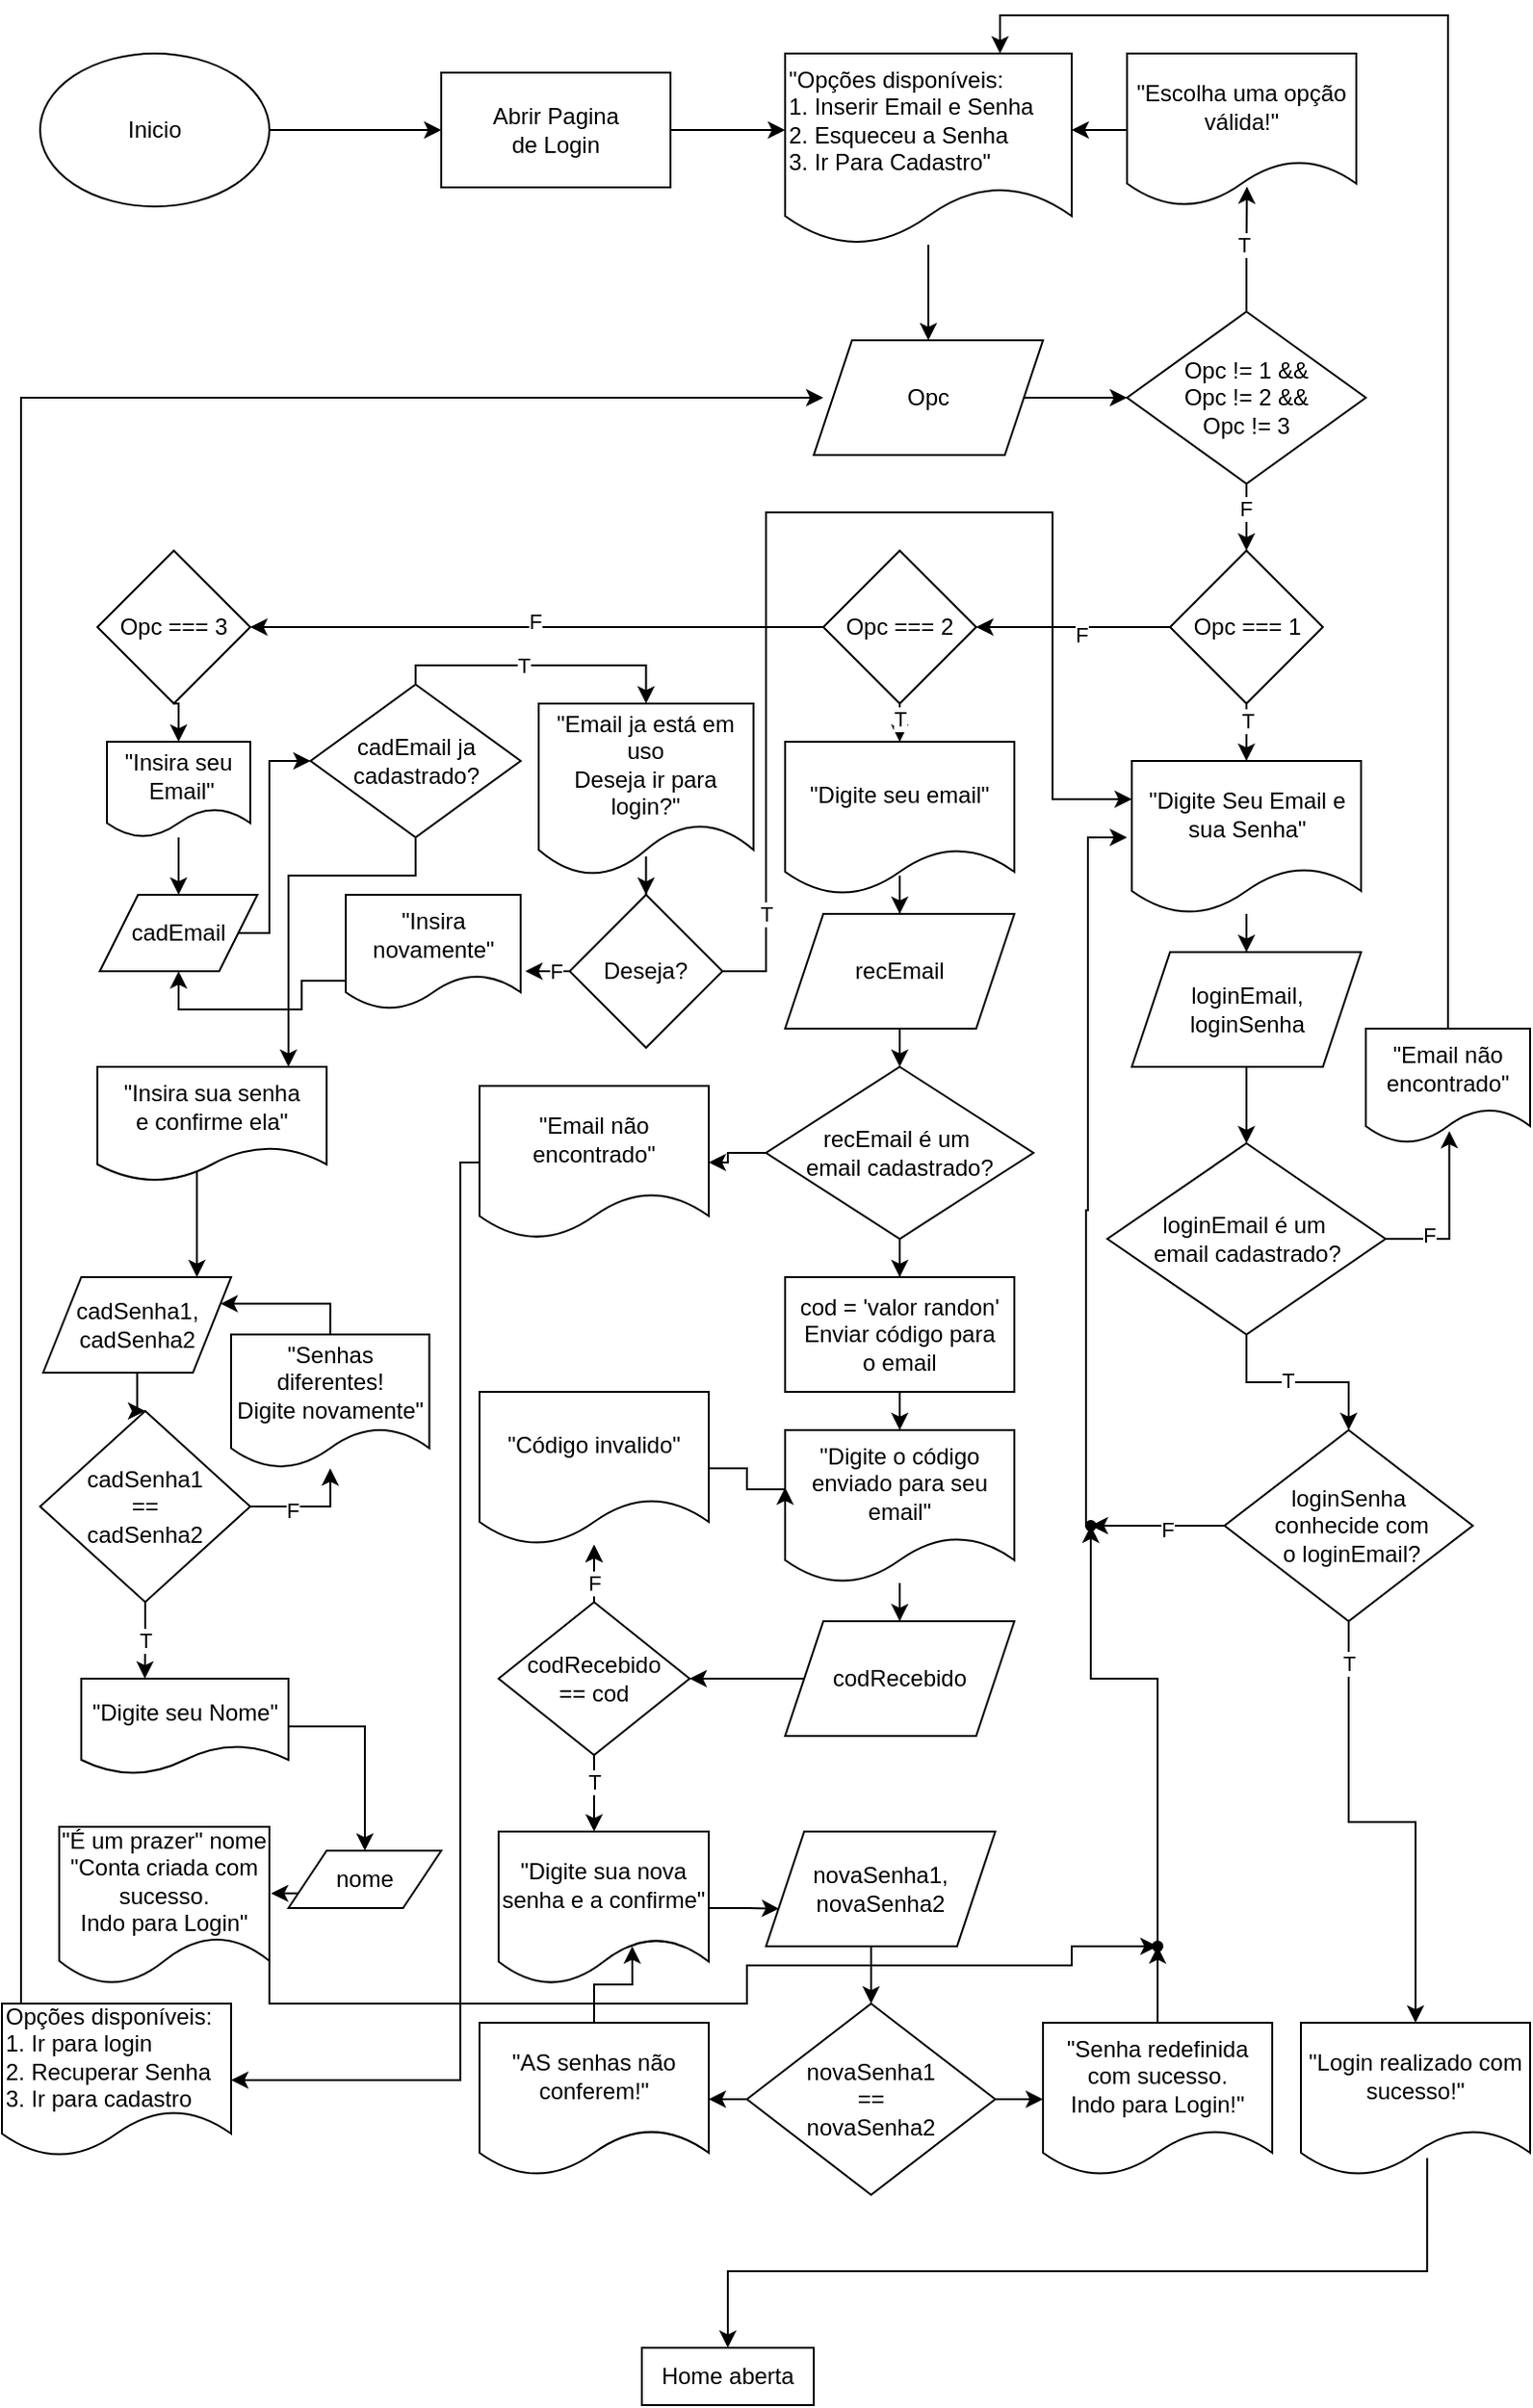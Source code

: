 <mxfile version="24.0.6" type="github">
  <diagram name="Página-1" id="g378zbbsiAs3GmhZLd2c">
    <mxGraphModel dx="1097" dy="653" grid="1" gridSize="10" guides="1" tooltips="1" connect="1" arrows="1" fold="1" page="1" pageScale="1" pageWidth="827" pageHeight="1169" math="0" shadow="0">
      <root>
        <mxCell id="0" />
        <mxCell id="1" parent="0" />
        <mxCell id="bCXpYe_5tngzSjJ2iyfP-2" style="edgeStyle=orthogonalEdgeStyle;rounded=0;orthogonalLoop=1;jettySize=auto;html=1;exitX=0.5;exitY=1;exitDx=0;exitDy=0;" edge="1" parent="1" source="bCXpYe_5tngzSjJ2iyfP-1" target="bCXpYe_5tngzSjJ2iyfP-3">
          <mxGeometry relative="1" as="geometry">
            <mxPoint x="420" y="120" as="targetPoint" />
            <Array as="points">
              <mxPoint x="100" y="70" />
            </Array>
          </mxGeometry>
        </mxCell>
        <mxCell id="bCXpYe_5tngzSjJ2iyfP-1" value="Inicio" style="ellipse;whiteSpace=wrap;html=1;" vertex="1" parent="1">
          <mxGeometry x="40" y="30" width="120" height="80" as="geometry" />
        </mxCell>
        <mxCell id="bCXpYe_5tngzSjJ2iyfP-4" style="edgeStyle=orthogonalEdgeStyle;rounded=0;orthogonalLoop=1;jettySize=auto;html=1;exitX=0.5;exitY=1;exitDx=0;exitDy=0;" edge="1" parent="1" source="bCXpYe_5tngzSjJ2iyfP-3" target="bCXpYe_5tngzSjJ2iyfP-5">
          <mxGeometry relative="1" as="geometry">
            <mxPoint x="420" y="210" as="targetPoint" />
            <Array as="points">
              <mxPoint x="310" y="70" />
            </Array>
          </mxGeometry>
        </mxCell>
        <mxCell id="bCXpYe_5tngzSjJ2iyfP-3" value="Abrir Pagina&lt;div&gt;de Login&lt;/div&gt;" style="rounded=0;whiteSpace=wrap;html=1;" vertex="1" parent="1">
          <mxGeometry x="250" y="40" width="120" height="60" as="geometry" />
        </mxCell>
        <mxCell id="bCXpYe_5tngzSjJ2iyfP-6" style="edgeStyle=orthogonalEdgeStyle;rounded=0;orthogonalLoop=1;jettySize=auto;html=1;entryX=0.5;entryY=0;entryDx=0;entryDy=0;" edge="1" parent="1" source="bCXpYe_5tngzSjJ2iyfP-5" target="bCXpYe_5tngzSjJ2iyfP-7">
          <mxGeometry relative="1" as="geometry">
            <mxPoint x="615" y="230" as="targetPoint" />
          </mxGeometry>
        </mxCell>
        <mxCell id="bCXpYe_5tngzSjJ2iyfP-5" value="&quot;Opções disponíveis:&amp;nbsp;&lt;div&gt;1. Inserir Email e Senha&lt;/div&gt;&lt;div&gt;2. Esqueceu a Senha&lt;/div&gt;&lt;div&gt;3. Ir Para Cadastro&lt;span style=&quot;background-color: initial;&quot;&gt;&quot;&lt;/span&gt;&lt;/div&gt;" style="shape=document;whiteSpace=wrap;html=1;boundedLbl=1;align=left;" vertex="1" parent="1">
          <mxGeometry x="430" y="30" width="150" height="100" as="geometry" />
        </mxCell>
        <mxCell id="bCXpYe_5tngzSjJ2iyfP-9" style="edgeStyle=orthogonalEdgeStyle;rounded=0;orthogonalLoop=1;jettySize=auto;html=1;exitX=1;exitY=0.5;exitDx=0;exitDy=0;entryX=0;entryY=0.5;entryDx=0;entryDy=0;" edge="1" parent="1" source="bCXpYe_5tngzSjJ2iyfP-7" target="bCXpYe_5tngzSjJ2iyfP-8">
          <mxGeometry relative="1" as="geometry" />
        </mxCell>
        <mxCell id="bCXpYe_5tngzSjJ2iyfP-7" value="Opc" style="shape=parallelogram;perimeter=parallelogramPerimeter;whiteSpace=wrap;html=1;fixedSize=1;" vertex="1" parent="1">
          <mxGeometry x="445" y="180" width="120" height="60" as="geometry" />
        </mxCell>
        <mxCell id="bCXpYe_5tngzSjJ2iyfP-10" style="edgeStyle=orthogonalEdgeStyle;rounded=0;orthogonalLoop=1;jettySize=auto;html=1;exitX=0.5;exitY=0;exitDx=0;exitDy=0;entryX=0.523;entryY=0.87;entryDx=0;entryDy=0;entryPerimeter=0;" edge="1" parent="1" source="bCXpYe_5tngzSjJ2iyfP-8" target="bCXpYe_5tngzSjJ2iyfP-11">
          <mxGeometry relative="1" as="geometry">
            <mxPoint x="775" y="355" as="targetPoint" />
          </mxGeometry>
        </mxCell>
        <mxCell id="bCXpYe_5tngzSjJ2iyfP-13" value="T" style="edgeLabel;html=1;align=center;verticalAlign=middle;resizable=0;points=[];" vertex="1" connectable="0" parent="bCXpYe_5tngzSjJ2iyfP-10">
          <mxGeometry x="-0.571" y="-5" relative="1" as="geometry">
            <mxPoint x="-7" y="-21" as="offset" />
          </mxGeometry>
        </mxCell>
        <mxCell id="bCXpYe_5tngzSjJ2iyfP-8" value="Opc != 1&amp;nbsp;&lt;span style=&quot;background-color: initial;&quot;&gt;&amp;amp;&amp;amp;&lt;/span&gt;&lt;div&gt;&lt;span style=&quot;background-color: initial;&quot;&gt;Opc != 2&amp;nbsp;&lt;/span&gt;&lt;span style=&quot;background-color: initial;&quot;&gt;&amp;amp;&amp;amp;&lt;/span&gt;&lt;/div&gt;&lt;div&gt;&lt;span style=&quot;background-color: initial;&quot;&gt;Opc != 3&lt;/span&gt;&lt;/div&gt;" style="rhombus;whiteSpace=wrap;html=1;" vertex="1" parent="1">
          <mxGeometry x="609" y="165" width="125" height="90" as="geometry" />
        </mxCell>
        <mxCell id="bCXpYe_5tngzSjJ2iyfP-11" value="&quot;Escolha uma opção válida!&quot;" style="shape=document;whiteSpace=wrap;html=1;boundedLbl=1;" vertex="1" parent="1">
          <mxGeometry x="609" y="30" width="120" height="80" as="geometry" />
        </mxCell>
        <mxCell id="bCXpYe_5tngzSjJ2iyfP-15" style="edgeStyle=orthogonalEdgeStyle;rounded=0;orthogonalLoop=1;jettySize=auto;html=1;exitX=0;exitY=0.5;exitDx=0;exitDy=0;entryX=1;entryY=0.4;entryDx=0;entryDy=0;entryPerimeter=0;" edge="1" parent="1" source="bCXpYe_5tngzSjJ2iyfP-11" target="bCXpYe_5tngzSjJ2iyfP-5">
          <mxGeometry relative="1" as="geometry" />
        </mxCell>
        <mxCell id="bCXpYe_5tngzSjJ2iyfP-23" style="edgeStyle=orthogonalEdgeStyle;rounded=0;orthogonalLoop=1;jettySize=auto;html=1;exitX=0;exitY=0.5;exitDx=0;exitDy=0;" edge="1" parent="1" source="bCXpYe_5tngzSjJ2iyfP-19" target="bCXpYe_5tngzSjJ2iyfP-24">
          <mxGeometry relative="1" as="geometry">
            <mxPoint x="580" y="330.143" as="targetPoint" />
          </mxGeometry>
        </mxCell>
        <mxCell id="bCXpYe_5tngzSjJ2iyfP-27" value="F" style="edgeLabel;html=1;align=center;verticalAlign=middle;resizable=0;points=[];" vertex="1" connectable="0" parent="bCXpYe_5tngzSjJ2iyfP-23">
          <mxGeometry x="-0.076" y="4" relative="1" as="geometry">
            <mxPoint as="offset" />
          </mxGeometry>
        </mxCell>
        <mxCell id="bCXpYe_5tngzSjJ2iyfP-30" style="edgeStyle=orthogonalEdgeStyle;rounded=0;orthogonalLoop=1;jettySize=auto;html=1;exitX=0.5;exitY=1;exitDx=0;exitDy=0;entryX=0.5;entryY=0;entryDx=0;entryDy=0;" edge="1" parent="1" source="bCXpYe_5tngzSjJ2iyfP-19" target="bCXpYe_5tngzSjJ2iyfP-29">
          <mxGeometry relative="1" as="geometry" />
        </mxCell>
        <mxCell id="bCXpYe_5tngzSjJ2iyfP-87" value="T" style="edgeLabel;html=1;align=center;verticalAlign=middle;resizable=0;points=[];" vertex="1" connectable="0" parent="bCXpYe_5tngzSjJ2iyfP-30">
          <mxGeometry x="-0.444" relative="1" as="geometry">
            <mxPoint as="offset" />
          </mxGeometry>
        </mxCell>
        <mxCell id="bCXpYe_5tngzSjJ2iyfP-19" value="Opc === 1" style="rhombus;whiteSpace=wrap;html=1;" vertex="1" parent="1">
          <mxGeometry x="631.5" y="290" width="80" height="80" as="geometry" />
        </mxCell>
        <mxCell id="bCXpYe_5tngzSjJ2iyfP-20" style="edgeStyle=orthogonalEdgeStyle;rounded=0;orthogonalLoop=1;jettySize=auto;html=1;exitX=0.5;exitY=1;exitDx=0;exitDy=0;entryX=0.5;entryY=0;entryDx=0;entryDy=0;" edge="1" parent="1" source="bCXpYe_5tngzSjJ2iyfP-8" target="bCXpYe_5tngzSjJ2iyfP-19">
          <mxGeometry relative="1" as="geometry" />
        </mxCell>
        <mxCell id="bCXpYe_5tngzSjJ2iyfP-22" value="F" style="edgeLabel;html=1;align=center;verticalAlign=middle;resizable=0;points=[];" vertex="1" connectable="0" parent="bCXpYe_5tngzSjJ2iyfP-20">
          <mxGeometry x="-0.298" y="-1" relative="1" as="geometry">
            <mxPoint as="offset" />
          </mxGeometry>
        </mxCell>
        <mxCell id="bCXpYe_5tngzSjJ2iyfP-26" value="" style="edgeStyle=orthogonalEdgeStyle;rounded=0;orthogonalLoop=1;jettySize=auto;html=1;" edge="1" parent="1" source="bCXpYe_5tngzSjJ2iyfP-24" target="bCXpYe_5tngzSjJ2iyfP-25">
          <mxGeometry relative="1" as="geometry" />
        </mxCell>
        <mxCell id="bCXpYe_5tngzSjJ2iyfP-28" value="F" style="edgeLabel;html=1;align=center;verticalAlign=middle;resizable=0;points=[];" vertex="1" connectable="0" parent="bCXpYe_5tngzSjJ2iyfP-26">
          <mxGeometry x="0.01" y="-3" relative="1" as="geometry">
            <mxPoint as="offset" />
          </mxGeometry>
        </mxCell>
        <mxCell id="bCXpYe_5tngzSjJ2iyfP-41" style="edgeStyle=orthogonalEdgeStyle;rounded=0;orthogonalLoop=1;jettySize=auto;html=1;" edge="1" parent="1" source="bCXpYe_5tngzSjJ2iyfP-24" target="bCXpYe_5tngzSjJ2iyfP-42">
          <mxGeometry relative="1" as="geometry">
            <mxPoint x="490.0" y="400" as="targetPoint" />
          </mxGeometry>
        </mxCell>
        <mxCell id="bCXpYe_5tngzSjJ2iyfP-86" value="T" style="edgeLabel;html=1;align=center;verticalAlign=middle;resizable=0;points=[];" vertex="1" connectable="0" parent="bCXpYe_5tngzSjJ2iyfP-41">
          <mxGeometry x="0.6" relative="1" as="geometry">
            <mxPoint as="offset" />
          </mxGeometry>
        </mxCell>
        <mxCell id="bCXpYe_5tngzSjJ2iyfP-24" value="Opc === 2" style="rhombus;whiteSpace=wrap;html=1;" vertex="1" parent="1">
          <mxGeometry x="450" y="290.003" width="80" height="80" as="geometry" />
        </mxCell>
        <mxCell id="bCXpYe_5tngzSjJ2iyfP-98" style="edgeStyle=orthogonalEdgeStyle;rounded=0;orthogonalLoop=1;jettySize=auto;html=1;exitX=0.5;exitY=1;exitDx=0;exitDy=0;entryX=0.5;entryY=0;entryDx=0;entryDy=0;" edge="1" parent="1" source="bCXpYe_5tngzSjJ2iyfP-25" target="bCXpYe_5tngzSjJ2iyfP-97">
          <mxGeometry relative="1" as="geometry" />
        </mxCell>
        <mxCell id="bCXpYe_5tngzSjJ2iyfP-25" value="Opc === 3" style="rhombus;whiteSpace=wrap;html=1;" vertex="1" parent="1">
          <mxGeometry x="70" y="290.003" width="80" height="80" as="geometry" />
        </mxCell>
        <mxCell id="bCXpYe_5tngzSjJ2iyfP-31" style="edgeStyle=orthogonalEdgeStyle;rounded=0;orthogonalLoop=1;jettySize=auto;html=1;" edge="1" parent="1" source="bCXpYe_5tngzSjJ2iyfP-29" target="bCXpYe_5tngzSjJ2iyfP-32">
          <mxGeometry relative="1" as="geometry">
            <mxPoint x="671.5" y="510" as="targetPoint" />
          </mxGeometry>
        </mxCell>
        <mxCell id="bCXpYe_5tngzSjJ2iyfP-29" value="&quot;Digite Seu Email e sua Senha&quot;" style="shape=document;whiteSpace=wrap;html=1;boundedLbl=1;" vertex="1" parent="1">
          <mxGeometry x="611.5" y="400" width="120" height="80" as="geometry" />
        </mxCell>
        <mxCell id="bCXpYe_5tngzSjJ2iyfP-34" style="edgeStyle=orthogonalEdgeStyle;rounded=0;orthogonalLoop=1;jettySize=auto;html=1;exitX=0.5;exitY=1;exitDx=0;exitDy=0;entryX=0.5;entryY=0;entryDx=0;entryDy=0;" edge="1" parent="1" source="bCXpYe_5tngzSjJ2iyfP-32" target="bCXpYe_5tngzSjJ2iyfP-33">
          <mxGeometry relative="1" as="geometry" />
        </mxCell>
        <mxCell id="bCXpYe_5tngzSjJ2iyfP-32" value="loginEmail,&lt;div&gt;loginSenha&lt;/div&gt;" style="shape=parallelogram;perimeter=parallelogramPerimeter;whiteSpace=wrap;html=1;fixedSize=1;" vertex="1" parent="1">
          <mxGeometry x="611.5" y="500" width="120" height="60" as="geometry" />
        </mxCell>
        <mxCell id="bCXpYe_5tngzSjJ2iyfP-161" style="edgeStyle=orthogonalEdgeStyle;rounded=0;orthogonalLoop=1;jettySize=auto;html=1;exitX=0.5;exitY=1;exitDx=0;exitDy=0;" edge="1" parent="1" source="bCXpYe_5tngzSjJ2iyfP-33" target="bCXpYe_5tngzSjJ2iyfP-162">
          <mxGeometry relative="1" as="geometry">
            <mxPoint x="671.429" y="720" as="targetPoint" />
          </mxGeometry>
        </mxCell>
        <mxCell id="bCXpYe_5tngzSjJ2iyfP-169" value="T" style="edgeLabel;html=1;align=center;verticalAlign=middle;resizable=0;points=[];" vertex="1" connectable="0" parent="bCXpYe_5tngzSjJ2iyfP-161">
          <mxGeometry x="-0.111" y="1" relative="1" as="geometry">
            <mxPoint as="offset" />
          </mxGeometry>
        </mxCell>
        <mxCell id="bCXpYe_5tngzSjJ2iyfP-33" value="loginEmail é um&amp;nbsp;&lt;div&gt;email cadastrado?&lt;/div&gt;" style="rhombus;whiteSpace=wrap;html=1;" vertex="1" parent="1">
          <mxGeometry x="598.69" y="600" width="145.63" height="100" as="geometry" />
        </mxCell>
        <mxCell id="bCXpYe_5tngzSjJ2iyfP-159" style="edgeStyle=orthogonalEdgeStyle;rounded=0;orthogonalLoop=1;jettySize=auto;html=1;entryX=0.75;entryY=0;entryDx=0;entryDy=0;exitX=0.5;exitY=0;exitDx=0;exitDy=0;" edge="1" parent="1" source="bCXpYe_5tngzSjJ2iyfP-37" target="bCXpYe_5tngzSjJ2iyfP-5">
          <mxGeometry relative="1" as="geometry">
            <mxPoint x="770" y="10" as="targetPoint" />
          </mxGeometry>
        </mxCell>
        <mxCell id="bCXpYe_5tngzSjJ2iyfP-37" value="&quot;Email não encontrado&quot;" style="shape=document;whiteSpace=wrap;html=1;boundedLbl=1;" vertex="1" parent="1">
          <mxGeometry x="734" y="540" width="86" height="60" as="geometry" />
        </mxCell>
        <mxCell id="bCXpYe_5tngzSjJ2iyfP-43" style="edgeStyle=orthogonalEdgeStyle;rounded=0;orthogonalLoop=1;jettySize=auto;html=1;" edge="1" parent="1" source="bCXpYe_5tngzSjJ2iyfP-42" target="bCXpYe_5tngzSjJ2iyfP-44">
          <mxGeometry relative="1" as="geometry">
            <mxPoint x="490.0" y="490.0" as="targetPoint" />
          </mxGeometry>
        </mxCell>
        <mxCell id="bCXpYe_5tngzSjJ2iyfP-42" value="&quot;Digite seu email&quot;" style="shape=document;whiteSpace=wrap;html=1;boundedLbl=1;" vertex="1" parent="1">
          <mxGeometry x="430.0" y="390" width="120" height="80" as="geometry" />
        </mxCell>
        <mxCell id="bCXpYe_5tngzSjJ2iyfP-45" style="edgeStyle=orthogonalEdgeStyle;rounded=0;orthogonalLoop=1;jettySize=auto;html=1;exitX=0.5;exitY=1;exitDx=0;exitDy=0;" edge="1" parent="1" source="bCXpYe_5tngzSjJ2iyfP-44">
          <mxGeometry relative="1" as="geometry">
            <mxPoint x="490" y="560" as="targetPoint" />
            <Array as="points">
              <mxPoint x="490" y="560" />
              <mxPoint x="490" y="560" />
            </Array>
          </mxGeometry>
        </mxCell>
        <mxCell id="bCXpYe_5tngzSjJ2iyfP-44" value="recEmail" style="shape=parallelogram;perimeter=parallelogramPerimeter;whiteSpace=wrap;html=1;fixedSize=1;" vertex="1" parent="1">
          <mxGeometry x="430.0" y="480.0" width="120" height="60" as="geometry" />
        </mxCell>
        <mxCell id="bCXpYe_5tngzSjJ2iyfP-50" style="edgeStyle=orthogonalEdgeStyle;rounded=0;orthogonalLoop=1;jettySize=auto;html=1;exitX=0;exitY=0.5;exitDx=0;exitDy=0;" edge="1" parent="1" source="bCXpYe_5tngzSjJ2iyfP-49" target="bCXpYe_5tngzSjJ2iyfP-51">
          <mxGeometry relative="1" as="geometry">
            <mxPoint x="400.0" y="605.154" as="targetPoint" />
          </mxGeometry>
        </mxCell>
        <mxCell id="bCXpYe_5tngzSjJ2iyfP-61" style="edgeStyle=orthogonalEdgeStyle;rounded=0;orthogonalLoop=1;jettySize=auto;html=1;exitX=0.5;exitY=1;exitDx=0;exitDy=0;" edge="1" parent="1" source="bCXpYe_5tngzSjJ2iyfP-49" target="bCXpYe_5tngzSjJ2iyfP-62">
          <mxGeometry relative="1" as="geometry">
            <mxPoint x="490.235" y="680" as="targetPoint" />
          </mxGeometry>
        </mxCell>
        <mxCell id="bCXpYe_5tngzSjJ2iyfP-49" value="recEmail é um&amp;nbsp;&lt;div&gt;email cadastrado?&lt;/div&gt;" style="rhombus;whiteSpace=wrap;html=1;" vertex="1" parent="1">
          <mxGeometry x="420" y="560" width="140" height="90" as="geometry" />
        </mxCell>
        <mxCell id="bCXpYe_5tngzSjJ2iyfP-96" style="edgeStyle=orthogonalEdgeStyle;rounded=0;orthogonalLoop=1;jettySize=auto;html=1;entryX=1;entryY=0.5;entryDx=0;entryDy=0;" edge="1" parent="1" source="bCXpYe_5tngzSjJ2iyfP-51" target="bCXpYe_5tngzSjJ2iyfP-53">
          <mxGeometry relative="1" as="geometry">
            <Array as="points">
              <mxPoint x="260" y="610" />
              <mxPoint x="260" y="1090" />
            </Array>
          </mxGeometry>
        </mxCell>
        <mxCell id="bCXpYe_5tngzSjJ2iyfP-51" value="&quot;Email não encontrado&lt;span style=&quot;background-color: initial;&quot;&gt;&quot;&lt;/span&gt;" style="shape=document;whiteSpace=wrap;html=1;boundedLbl=1;" vertex="1" parent="1">
          <mxGeometry x="270.0" y="570.004" width="120" height="80" as="geometry" />
        </mxCell>
        <mxCell id="bCXpYe_5tngzSjJ2iyfP-54" style="edgeStyle=orthogonalEdgeStyle;rounded=0;orthogonalLoop=1;jettySize=auto;html=1;exitX=0.5;exitY=0;exitDx=0;exitDy=0;" edge="1" parent="1">
          <mxGeometry relative="1" as="geometry">
            <mxPoint x="450" y="210" as="targetPoint" />
            <mxPoint x="90" y="1050" as="sourcePoint" />
            <Array as="points">
              <mxPoint x="30" y="1050" />
              <mxPoint x="30" y="210" />
            </Array>
          </mxGeometry>
        </mxCell>
        <mxCell id="bCXpYe_5tngzSjJ2iyfP-53" value="Opções disponíveis:&lt;div&gt;1. Ir para login&lt;/div&gt;&lt;div&gt;2. Recuperar Senha&lt;/div&gt;&lt;div&gt;3. Ir para cadastro&lt;/div&gt;" style="shape=document;whiteSpace=wrap;html=1;boundedLbl=1;align=left;" vertex="1" parent="1">
          <mxGeometry x="20.0" y="1050" width="120" height="80" as="geometry" />
        </mxCell>
        <mxCell id="bCXpYe_5tngzSjJ2iyfP-63" style="edgeStyle=orthogonalEdgeStyle;rounded=0;orthogonalLoop=1;jettySize=auto;html=1;entryX=0.5;entryY=0;entryDx=0;entryDy=0;" edge="1" parent="1" source="bCXpYe_5tngzSjJ2iyfP-62" target="bCXpYe_5tngzSjJ2iyfP-65">
          <mxGeometry relative="1" as="geometry">
            <mxPoint x="489.995" y="750" as="targetPoint" />
            <Array as="points">
              <mxPoint x="490" y="740" />
              <mxPoint x="490" y="740" />
            </Array>
          </mxGeometry>
        </mxCell>
        <mxCell id="bCXpYe_5tngzSjJ2iyfP-62" value="&lt;div&gt;cod = &#39;valor randon&#39;&lt;/div&gt;Enviar código para&lt;div&gt;o email&lt;/div&gt;" style="rounded=0;whiteSpace=wrap;html=1;" vertex="1" parent="1">
          <mxGeometry x="429.995" y="670" width="120" height="60" as="geometry" />
        </mxCell>
        <mxCell id="bCXpYe_5tngzSjJ2iyfP-67" style="edgeStyle=orthogonalEdgeStyle;rounded=0;orthogonalLoop=1;jettySize=auto;html=1;entryX=0.5;entryY=0;entryDx=0;entryDy=0;" edge="1" parent="1" source="bCXpYe_5tngzSjJ2iyfP-65" target="bCXpYe_5tngzSjJ2iyfP-66">
          <mxGeometry relative="1" as="geometry" />
        </mxCell>
        <mxCell id="bCXpYe_5tngzSjJ2iyfP-65" value="&quot;Digite o código enviado para seu email&quot;" style="shape=document;whiteSpace=wrap;html=1;boundedLbl=1;" vertex="1" parent="1">
          <mxGeometry x="430" y="750" width="120" height="80" as="geometry" />
        </mxCell>
        <mxCell id="bCXpYe_5tngzSjJ2iyfP-68" style="edgeStyle=orthogonalEdgeStyle;rounded=0;orthogonalLoop=1;jettySize=auto;html=1;exitX=0;exitY=0.5;exitDx=0;exitDy=0;" edge="1" parent="1" source="bCXpYe_5tngzSjJ2iyfP-66" target="bCXpYe_5tngzSjJ2iyfP-69">
          <mxGeometry relative="1" as="geometry">
            <mxPoint x="400" y="880" as="targetPoint" />
          </mxGeometry>
        </mxCell>
        <mxCell id="bCXpYe_5tngzSjJ2iyfP-66" value="codRecebido" style="shape=parallelogram;perimeter=parallelogramPerimeter;whiteSpace=wrap;html=1;fixedSize=1;" vertex="1" parent="1">
          <mxGeometry x="430" y="850" width="120" height="60" as="geometry" />
        </mxCell>
        <mxCell id="bCXpYe_5tngzSjJ2iyfP-70" style="edgeStyle=orthogonalEdgeStyle;rounded=0;orthogonalLoop=1;jettySize=auto;html=1;exitX=0.5;exitY=0;exitDx=0;exitDy=0;" edge="1" parent="1" source="bCXpYe_5tngzSjJ2iyfP-69" target="bCXpYe_5tngzSjJ2iyfP-71">
          <mxGeometry relative="1" as="geometry">
            <mxPoint x="330.143" y="820" as="targetPoint" />
          </mxGeometry>
        </mxCell>
        <mxCell id="bCXpYe_5tngzSjJ2iyfP-73" value="" style="edgeStyle=orthogonalEdgeStyle;rounded=0;orthogonalLoop=1;jettySize=auto;html=1;" edge="1" parent="1" source="bCXpYe_5tngzSjJ2iyfP-69" target="bCXpYe_5tngzSjJ2iyfP-71">
          <mxGeometry relative="1" as="geometry" />
        </mxCell>
        <mxCell id="bCXpYe_5tngzSjJ2iyfP-74" value="F" style="edgeLabel;html=1;align=center;verticalAlign=middle;resizable=0;points=[];" vertex="1" connectable="0" parent="bCXpYe_5tngzSjJ2iyfP-73">
          <mxGeometry x="0.656" y="-1" relative="1" as="geometry">
            <mxPoint x="-1" y="11" as="offset" />
          </mxGeometry>
        </mxCell>
        <mxCell id="bCXpYe_5tngzSjJ2iyfP-75" style="edgeStyle=orthogonalEdgeStyle;rounded=0;orthogonalLoop=1;jettySize=auto;html=1;exitX=0.5;exitY=1;exitDx=0;exitDy=0;" edge="1" parent="1" source="bCXpYe_5tngzSjJ2iyfP-69">
          <mxGeometry relative="1" as="geometry">
            <mxPoint x="330" y="960" as="targetPoint" />
          </mxGeometry>
        </mxCell>
        <mxCell id="bCXpYe_5tngzSjJ2iyfP-76" value="T" style="edgeLabel;html=1;align=center;verticalAlign=middle;resizable=0;points=[];" vertex="1" connectable="0" parent="bCXpYe_5tngzSjJ2iyfP-75">
          <mxGeometry x="-0.326" relative="1" as="geometry">
            <mxPoint as="offset" />
          </mxGeometry>
        </mxCell>
        <mxCell id="bCXpYe_5tngzSjJ2iyfP-69" value="codRecebido&lt;div&gt;== cod&lt;/div&gt;" style="rhombus;whiteSpace=wrap;html=1;" vertex="1" parent="1">
          <mxGeometry x="280" y="840" width="100" height="80" as="geometry" />
        </mxCell>
        <mxCell id="bCXpYe_5tngzSjJ2iyfP-71" value="&quot;Código invalido&quot;" style="shape=document;whiteSpace=wrap;html=1;boundedLbl=1;" vertex="1" parent="1">
          <mxGeometry x="270.003" y="730" width="120" height="80" as="geometry" />
        </mxCell>
        <mxCell id="bCXpYe_5tngzSjJ2iyfP-72" style="edgeStyle=orthogonalEdgeStyle;rounded=0;orthogonalLoop=1;jettySize=auto;html=1;" edge="1" parent="1" source="bCXpYe_5tngzSjJ2iyfP-71">
          <mxGeometry relative="1" as="geometry">
            <mxPoint x="430" y="780" as="targetPoint" />
            <Array as="points">
              <mxPoint x="410" y="770" />
              <mxPoint x="410" y="781" />
            </Array>
          </mxGeometry>
        </mxCell>
        <mxCell id="bCXpYe_5tngzSjJ2iyfP-77" value="&quot;Digite sua nova senha e a confirme&quot;" style="shape=document;whiteSpace=wrap;html=1;boundedLbl=1;" vertex="1" parent="1">
          <mxGeometry x="280" y="960" width="110" height="80" as="geometry" />
        </mxCell>
        <mxCell id="bCXpYe_5tngzSjJ2iyfP-81" style="edgeStyle=orthogonalEdgeStyle;rounded=0;orthogonalLoop=1;jettySize=auto;html=1;exitX=0.5;exitY=1;exitDx=0;exitDy=0;entryX=0.5;entryY=0;entryDx=0;entryDy=0;" edge="1" parent="1" source="bCXpYe_5tngzSjJ2iyfP-78" target="bCXpYe_5tngzSjJ2iyfP-80">
          <mxGeometry relative="1" as="geometry" />
        </mxCell>
        <mxCell id="bCXpYe_5tngzSjJ2iyfP-78" value="novaSenha1,&lt;div&gt;novaSenha2&lt;/div&gt;" style="shape=parallelogram;perimeter=parallelogramPerimeter;whiteSpace=wrap;html=1;fixedSize=1;" vertex="1" parent="1">
          <mxGeometry x="420" y="960" width="120" height="60" as="geometry" />
        </mxCell>
        <mxCell id="bCXpYe_5tngzSjJ2iyfP-79" style="edgeStyle=orthogonalEdgeStyle;rounded=0;orthogonalLoop=1;jettySize=auto;html=1;entryX=0.057;entryY=0.672;entryDx=0;entryDy=0;entryPerimeter=0;" edge="1" parent="1" source="bCXpYe_5tngzSjJ2iyfP-77" target="bCXpYe_5tngzSjJ2iyfP-78">
          <mxGeometry relative="1" as="geometry" />
        </mxCell>
        <mxCell id="bCXpYe_5tngzSjJ2iyfP-82" style="edgeStyle=orthogonalEdgeStyle;rounded=0;orthogonalLoop=1;jettySize=auto;html=1;exitX=0;exitY=0.5;exitDx=0;exitDy=0;" edge="1" parent="1" source="bCXpYe_5tngzSjJ2iyfP-80" target="bCXpYe_5tngzSjJ2iyfP-83">
          <mxGeometry relative="1" as="geometry">
            <mxPoint x="380.0" y="1089.857" as="targetPoint" />
          </mxGeometry>
        </mxCell>
        <mxCell id="bCXpYe_5tngzSjJ2iyfP-88" style="edgeStyle=orthogonalEdgeStyle;rounded=0;orthogonalLoop=1;jettySize=auto;html=1;exitX=1;exitY=0.5;exitDx=0;exitDy=0;" edge="1" parent="1" source="bCXpYe_5tngzSjJ2iyfP-80" target="bCXpYe_5tngzSjJ2iyfP-89">
          <mxGeometry relative="1" as="geometry">
            <mxPoint x="560" y="1100" as="targetPoint" />
          </mxGeometry>
        </mxCell>
        <mxCell id="bCXpYe_5tngzSjJ2iyfP-80" value="novaSenha1&lt;div&gt;==&lt;br&gt;&lt;div&gt;novaSenha2&lt;/div&gt;&lt;/div&gt;" style="rhombus;whiteSpace=wrap;html=1;" vertex="1" parent="1">
          <mxGeometry x="410" y="1050" width="130" height="100" as="geometry" />
        </mxCell>
        <mxCell id="bCXpYe_5tngzSjJ2iyfP-85" style="edgeStyle=orthogonalEdgeStyle;rounded=0;orthogonalLoop=1;jettySize=auto;html=1;exitX=0.5;exitY=0;exitDx=0;exitDy=0;entryX=0.636;entryY=0.75;entryDx=0;entryDy=0;entryPerimeter=0;" edge="1" parent="1" source="bCXpYe_5tngzSjJ2iyfP-83" target="bCXpYe_5tngzSjJ2iyfP-77">
          <mxGeometry relative="1" as="geometry" />
        </mxCell>
        <mxCell id="bCXpYe_5tngzSjJ2iyfP-83" value="&quot;AS senhas não conferem!&lt;span style=&quot;background-color: initial;&quot;&gt;&quot;&lt;/span&gt;" style="shape=document;whiteSpace=wrap;html=1;boundedLbl=1;" vertex="1" parent="1">
          <mxGeometry x="270.0" y="1059.997" width="120" height="80" as="geometry" />
        </mxCell>
        <mxCell id="bCXpYe_5tngzSjJ2iyfP-152" style="edgeStyle=orthogonalEdgeStyle;rounded=0;orthogonalLoop=1;jettySize=auto;html=1;" edge="1" parent="1" source="bCXpYe_5tngzSjJ2iyfP-89" target="bCXpYe_5tngzSjJ2iyfP-149">
          <mxGeometry relative="1" as="geometry" />
        </mxCell>
        <mxCell id="bCXpYe_5tngzSjJ2iyfP-89" value="&quot;Senha redefinida com sucesso.&lt;div&gt;Indo para Login!&quot;&lt;/div&gt;" style="shape=document;whiteSpace=wrap;html=1;boundedLbl=1;" vertex="1" parent="1">
          <mxGeometry x="565" y="1060" width="120" height="80" as="geometry" />
        </mxCell>
        <mxCell id="bCXpYe_5tngzSjJ2iyfP-173" style="edgeStyle=orthogonalEdgeStyle;rounded=0;orthogonalLoop=1;jettySize=auto;html=1;exitX=0.551;exitY=0.885;exitDx=0;exitDy=0;exitPerimeter=0;" edge="1" parent="1" source="bCXpYe_5tngzSjJ2iyfP-93">
          <mxGeometry relative="1" as="geometry">
            <mxPoint x="400" y="1230" as="targetPoint" />
            <mxPoint x="760" y="1180" as="sourcePoint" />
            <Array as="points">
              <mxPoint x="766" y="1190" />
              <mxPoint x="400" y="1190" />
            </Array>
          </mxGeometry>
        </mxCell>
        <mxCell id="bCXpYe_5tngzSjJ2iyfP-93" value="&quot;Login realizado com sucesso!&quot;" style="shape=document;whiteSpace=wrap;html=1;boundedLbl=1;" vertex="1" parent="1">
          <mxGeometry x="700" y="1060" width="120" height="80" as="geometry" />
        </mxCell>
        <mxCell id="bCXpYe_5tngzSjJ2iyfP-107" style="edgeStyle=orthogonalEdgeStyle;rounded=0;orthogonalLoop=1;jettySize=auto;html=1;entryX=0.5;entryY=0;entryDx=0;entryDy=0;" edge="1" parent="1" source="bCXpYe_5tngzSjJ2iyfP-97" target="bCXpYe_5tngzSjJ2iyfP-106">
          <mxGeometry relative="1" as="geometry" />
        </mxCell>
        <mxCell id="bCXpYe_5tngzSjJ2iyfP-97" value="&quot;Insira seu&lt;div&gt;&amp;nbsp;Email&quot;&lt;/div&gt;" style="shape=document;whiteSpace=wrap;html=1;boundedLbl=1;" vertex="1" parent="1">
          <mxGeometry x="75" y="390" width="75" height="50" as="geometry" />
        </mxCell>
        <mxCell id="bCXpYe_5tngzSjJ2iyfP-114" style="edgeStyle=orthogonalEdgeStyle;rounded=0;orthogonalLoop=1;jettySize=auto;html=1;exitX=0.5;exitY=0;exitDx=0;exitDy=0;entryX=0.5;entryY=0;entryDx=0;entryDy=0;" edge="1" parent="1" source="bCXpYe_5tngzSjJ2iyfP-100" target="bCXpYe_5tngzSjJ2iyfP-110">
          <mxGeometry relative="1" as="geometry">
            <Array as="points">
              <mxPoint x="237" y="350" />
              <mxPoint x="357" y="350" />
            </Array>
          </mxGeometry>
        </mxCell>
        <mxCell id="bCXpYe_5tngzSjJ2iyfP-125" value="T" style="edgeLabel;html=1;align=center;verticalAlign=middle;resizable=0;points=[];" vertex="1" connectable="0" parent="bCXpYe_5tngzSjJ2iyfP-114">
          <mxGeometry x="-0.118" y="1" relative="1" as="geometry">
            <mxPoint y="1" as="offset" />
          </mxGeometry>
        </mxCell>
        <mxCell id="bCXpYe_5tngzSjJ2iyfP-127" style="edgeStyle=orthogonalEdgeStyle;rounded=0;orthogonalLoop=1;jettySize=auto;html=1;exitX=0.5;exitY=1;exitDx=0;exitDy=0;" edge="1" parent="1" source="bCXpYe_5tngzSjJ2iyfP-100">
          <mxGeometry relative="1" as="geometry">
            <mxPoint x="170" y="560" as="targetPoint" />
            <Array as="points">
              <mxPoint x="237" y="460" />
              <mxPoint x="170" y="460" />
            </Array>
          </mxGeometry>
        </mxCell>
        <mxCell id="bCXpYe_5tngzSjJ2iyfP-100" value="cadEmail ja cadastrado?" style="rhombus;whiteSpace=wrap;html=1;" vertex="1" parent="1">
          <mxGeometry x="181.57" y="360" width="110" height="80" as="geometry" />
        </mxCell>
        <mxCell id="bCXpYe_5tngzSjJ2iyfP-108" style="edgeStyle=orthogonalEdgeStyle;rounded=0;orthogonalLoop=1;jettySize=auto;html=1;entryX=0;entryY=0.5;entryDx=0;entryDy=0;" edge="1" parent="1" source="bCXpYe_5tngzSjJ2iyfP-106" target="bCXpYe_5tngzSjJ2iyfP-100">
          <mxGeometry relative="1" as="geometry">
            <Array as="points">
              <mxPoint x="160" y="490" />
              <mxPoint x="160" y="400" />
            </Array>
          </mxGeometry>
        </mxCell>
        <mxCell id="bCXpYe_5tngzSjJ2iyfP-106" value="cadEmail" style="shape=parallelogram;perimeter=parallelogramPerimeter;whiteSpace=wrap;html=1;fixedSize=1;" vertex="1" parent="1">
          <mxGeometry x="71.25" y="470" width="82.5" height="40" as="geometry" />
        </mxCell>
        <mxCell id="bCXpYe_5tngzSjJ2iyfP-117" style="edgeStyle=orthogonalEdgeStyle;rounded=0;orthogonalLoop=1;jettySize=auto;html=1;" edge="1" parent="1" source="bCXpYe_5tngzSjJ2iyfP-110" target="bCXpYe_5tngzSjJ2iyfP-118">
          <mxGeometry relative="1" as="geometry">
            <mxPoint x="357.215" y="480" as="targetPoint" />
          </mxGeometry>
        </mxCell>
        <mxCell id="bCXpYe_5tngzSjJ2iyfP-110" value="&quot;Email ja está em uso&lt;div&gt;Deseja ir para login?&quot;&lt;/div&gt;" style="shape=document;whiteSpace=wrap;html=1;boundedLbl=1;" vertex="1" parent="1">
          <mxGeometry x="301" y="370" width="112.43" height="90" as="geometry" />
        </mxCell>
        <mxCell id="bCXpYe_5tngzSjJ2iyfP-120" style="edgeStyle=orthogonalEdgeStyle;rounded=0;orthogonalLoop=1;jettySize=auto;html=1;exitX=1;exitY=0.5;exitDx=0;exitDy=0;entryX=0;entryY=0.25;entryDx=0;entryDy=0;" edge="1" parent="1" source="bCXpYe_5tngzSjJ2iyfP-118" target="bCXpYe_5tngzSjJ2iyfP-29">
          <mxGeometry relative="1" as="geometry">
            <mxPoint x="570" y="420" as="targetPoint" />
            <Array as="points">
              <mxPoint x="420" y="510" />
              <mxPoint x="420" y="270" />
              <mxPoint x="570" y="270" />
              <mxPoint x="570" y="420" />
            </Array>
          </mxGeometry>
        </mxCell>
        <mxCell id="bCXpYe_5tngzSjJ2iyfP-121" value="T" style="edgeLabel;html=1;align=center;verticalAlign=middle;resizable=0;points=[];" vertex="1" connectable="0" parent="bCXpYe_5tngzSjJ2iyfP-120">
          <mxGeometry x="-0.824" y="-1" relative="1" as="geometry">
            <mxPoint x="-1" as="offset" />
          </mxGeometry>
        </mxCell>
        <mxCell id="bCXpYe_5tngzSjJ2iyfP-122" value="F" style="edgeStyle=orthogonalEdgeStyle;rounded=0;orthogonalLoop=1;jettySize=auto;html=1;exitX=0;exitY=0.5;exitDx=0;exitDy=0;entryX=1.027;entryY=0.664;entryDx=0;entryDy=0;entryPerimeter=0;" edge="1" parent="1" source="bCXpYe_5tngzSjJ2iyfP-118" target="bCXpYe_5tngzSjJ2iyfP-123">
          <mxGeometry x="-0.383" relative="1" as="geometry">
            <mxPoint x="290" y="510.333" as="targetPoint" />
            <mxPoint as="offset" />
          </mxGeometry>
        </mxCell>
        <mxCell id="bCXpYe_5tngzSjJ2iyfP-118" value="Deseja?" style="rhombus;whiteSpace=wrap;html=1;" vertex="1" parent="1">
          <mxGeometry x="317.215" y="470" width="80" height="80" as="geometry" />
        </mxCell>
        <mxCell id="bCXpYe_5tngzSjJ2iyfP-124" style="edgeStyle=orthogonalEdgeStyle;rounded=0;orthogonalLoop=1;jettySize=auto;html=1;exitX=0;exitY=0.75;exitDx=0;exitDy=0;entryX=0.5;entryY=1;entryDx=0;entryDy=0;" edge="1" parent="1" source="bCXpYe_5tngzSjJ2iyfP-123" target="bCXpYe_5tngzSjJ2iyfP-106">
          <mxGeometry relative="1" as="geometry" />
        </mxCell>
        <mxCell id="bCXpYe_5tngzSjJ2iyfP-123" value="&quot;Insira novamente&quot;" style="shape=document;whiteSpace=wrap;html=1;boundedLbl=1;" vertex="1" parent="1">
          <mxGeometry x="200" y="470" width="91.57" height="60" as="geometry" />
        </mxCell>
        <mxCell id="bCXpYe_5tngzSjJ2iyfP-129" style="edgeStyle=orthogonalEdgeStyle;rounded=0;orthogonalLoop=1;jettySize=auto;html=1;exitX=0.434;exitY=0.906;exitDx=0;exitDy=0;exitPerimeter=0;" edge="1" parent="1" source="bCXpYe_5tngzSjJ2iyfP-128" target="bCXpYe_5tngzSjJ2iyfP-130">
          <mxGeometry relative="1" as="geometry">
            <mxPoint x="130" y="660" as="targetPoint" />
            <Array as="points">
              <mxPoint x="122" y="617" />
              <mxPoint x="122" y="617" />
            </Array>
          </mxGeometry>
        </mxCell>
        <mxCell id="bCXpYe_5tngzSjJ2iyfP-128" value="&quot;Insira sua senha&lt;div&gt;e confirme ela&quot;&lt;/div&gt;" style="shape=document;whiteSpace=wrap;html=1;boundedLbl=1;" vertex="1" parent="1">
          <mxGeometry x="70" y="560" width="120" height="60" as="geometry" />
        </mxCell>
        <mxCell id="bCXpYe_5tngzSjJ2iyfP-132" style="edgeStyle=orthogonalEdgeStyle;rounded=0;orthogonalLoop=1;jettySize=auto;html=1;entryX=0.5;entryY=0;entryDx=0;entryDy=0;" edge="1" parent="1" source="bCXpYe_5tngzSjJ2iyfP-130" target="bCXpYe_5tngzSjJ2iyfP-131">
          <mxGeometry relative="1" as="geometry" />
        </mxCell>
        <mxCell id="bCXpYe_5tngzSjJ2iyfP-130" value="cadSenha1,&lt;div&gt;cadSenha2&lt;/div&gt;" style="shape=parallelogram;perimeter=parallelogramPerimeter;whiteSpace=wrap;html=1;fixedSize=1;" vertex="1" parent="1">
          <mxGeometry x="41.57" y="670" width="98.43" height="50" as="geometry" />
        </mxCell>
        <mxCell id="bCXpYe_5tngzSjJ2iyfP-135" style="edgeStyle=orthogonalEdgeStyle;rounded=0;orthogonalLoop=1;jettySize=auto;html=1;exitX=1;exitY=0.5;exitDx=0;exitDy=0;" edge="1" parent="1" source="bCXpYe_5tngzSjJ2iyfP-131" target="bCXpYe_5tngzSjJ2iyfP-136">
          <mxGeometry relative="1" as="geometry">
            <mxPoint x="200" y="790.176" as="targetPoint" />
          </mxGeometry>
        </mxCell>
        <mxCell id="bCXpYe_5tngzSjJ2iyfP-138" value="F" style="edgeLabel;html=1;align=center;verticalAlign=middle;resizable=0;points=[];" vertex="1" connectable="0" parent="bCXpYe_5tngzSjJ2iyfP-135">
          <mxGeometry x="-0.312" y="-2" relative="1" as="geometry">
            <mxPoint as="offset" />
          </mxGeometry>
        </mxCell>
        <mxCell id="bCXpYe_5tngzSjJ2iyfP-139" value="T" style="edgeStyle=orthogonalEdgeStyle;rounded=0;orthogonalLoop=1;jettySize=auto;html=1;exitX=0.5;exitY=1;exitDx=0;exitDy=0;" edge="1" parent="1" source="bCXpYe_5tngzSjJ2iyfP-131">
          <mxGeometry relative="1" as="geometry">
            <mxPoint x="94.824" y="880" as="targetPoint" />
          </mxGeometry>
        </mxCell>
        <mxCell id="bCXpYe_5tngzSjJ2iyfP-131" value="cadSenha1&lt;div&gt;==&lt;br&gt;&lt;div&gt;cadSenha2&lt;/div&gt;&lt;/div&gt;" style="rhombus;whiteSpace=wrap;html=1;" vertex="1" parent="1">
          <mxGeometry x="40.0" y="740" width="110" height="100" as="geometry" />
        </mxCell>
        <mxCell id="bCXpYe_5tngzSjJ2iyfP-137" style="edgeStyle=orthogonalEdgeStyle;rounded=0;orthogonalLoop=1;jettySize=auto;html=1;exitX=0.5;exitY=0;exitDx=0;exitDy=0;entryX=1;entryY=0.25;entryDx=0;entryDy=0;" edge="1" parent="1" source="bCXpYe_5tngzSjJ2iyfP-136" target="bCXpYe_5tngzSjJ2iyfP-130">
          <mxGeometry relative="1" as="geometry">
            <Array as="points">
              <mxPoint x="192" y="684" />
            </Array>
          </mxGeometry>
        </mxCell>
        <mxCell id="bCXpYe_5tngzSjJ2iyfP-136" value="&quot;Senhas diferentes!&lt;div&gt;Digite novamente&quot;&lt;/div&gt;" style="shape=document;whiteSpace=wrap;html=1;boundedLbl=1;" vertex="1" parent="1">
          <mxGeometry x="140" y="700" width="103.75" height="70" as="geometry" />
        </mxCell>
        <mxCell id="bCXpYe_5tngzSjJ2iyfP-141" style="edgeStyle=orthogonalEdgeStyle;rounded=0;orthogonalLoop=1;jettySize=auto;html=1;" edge="1" parent="1" source="bCXpYe_5tngzSjJ2iyfP-140" target="bCXpYe_5tngzSjJ2iyfP-142">
          <mxGeometry relative="1" as="geometry">
            <mxPoint x="210" y="940" as="targetPoint" />
            <Array as="points">
              <mxPoint x="210" y="905" />
              <mxPoint x="210" y="930" />
            </Array>
          </mxGeometry>
        </mxCell>
        <mxCell id="bCXpYe_5tngzSjJ2iyfP-140" value="&quot;Digite seu Nome&quot;" style="shape=document;whiteSpace=wrap;html=1;boundedLbl=1;" vertex="1" parent="1">
          <mxGeometry x="61.57" y="880" width="108.43" height="50" as="geometry" />
        </mxCell>
        <mxCell id="bCXpYe_5tngzSjJ2iyfP-145" style="edgeStyle=orthogonalEdgeStyle;rounded=0;orthogonalLoop=1;jettySize=auto;html=1;entryX=1.008;entryY=0.422;entryDx=0;entryDy=0;entryPerimeter=0;" edge="1" parent="1" source="bCXpYe_5tngzSjJ2iyfP-142" target="bCXpYe_5tngzSjJ2iyfP-144">
          <mxGeometry relative="1" as="geometry">
            <mxPoint x="180" y="985" as="targetPoint" />
            <Array as="points">
              <mxPoint x="180" y="985" />
            </Array>
          </mxGeometry>
        </mxCell>
        <mxCell id="bCXpYe_5tngzSjJ2iyfP-142" value="nome" style="shape=parallelogram;perimeter=parallelogramPerimeter;whiteSpace=wrap;html=1;fixedSize=1;" vertex="1" parent="1">
          <mxGeometry x="170" y="970" width="80" height="30" as="geometry" />
        </mxCell>
        <mxCell id="bCXpYe_5tngzSjJ2iyfP-148" style="edgeStyle=orthogonalEdgeStyle;rounded=0;orthogonalLoop=1;jettySize=auto;html=1;exitX=1;exitY=0.75;exitDx=0;exitDy=0;" edge="1" parent="1" source="bCXpYe_5tngzSjJ2iyfP-144" target="bCXpYe_5tngzSjJ2iyfP-149">
          <mxGeometry relative="1" as="geometry">
            <mxPoint x="690" y="1020" as="targetPoint" />
            <Array as="points">
              <mxPoint x="160" y="1050" />
              <mxPoint x="410" y="1050" />
              <mxPoint x="410" y="1030" />
              <mxPoint x="580" y="1030" />
              <mxPoint x="580" y="1020" />
            </Array>
          </mxGeometry>
        </mxCell>
        <mxCell id="bCXpYe_5tngzSjJ2iyfP-144" value="&quot;É um prazer&quot; nome&lt;div&gt;&quot;Conta criada com sucesso.&lt;/div&gt;&lt;div&gt;Indo para Login&quot;&lt;/div&gt;" style="shape=document;whiteSpace=wrap;html=1;boundedLbl=1;" vertex="1" parent="1">
          <mxGeometry x="50" y="957.5" width="110" height="82.5" as="geometry" />
        </mxCell>
        <mxCell id="bCXpYe_5tngzSjJ2iyfP-155" style="edgeStyle=orthogonalEdgeStyle;rounded=0;orthogonalLoop=1;jettySize=auto;html=1;" edge="1" parent="1" source="bCXpYe_5tngzSjJ2iyfP-149" target="bCXpYe_5tngzSjJ2iyfP-165">
          <mxGeometry relative="1" as="geometry">
            <mxPoint x="590" y="810" as="targetPoint" />
            <Array as="points">
              <mxPoint x="625" y="880" />
              <mxPoint x="590" y="880" />
            </Array>
          </mxGeometry>
        </mxCell>
        <mxCell id="bCXpYe_5tngzSjJ2iyfP-149" value="" style="shape=waypoint;sketch=0;fillStyle=solid;size=6;pointerEvents=1;points=[];fillColor=none;resizable=0;rotatable=0;perimeter=centerPerimeter;snapToPoint=1;" vertex="1" parent="1">
          <mxGeometry x="615" y="1010" width="20" height="20" as="geometry" />
        </mxCell>
        <mxCell id="bCXpYe_5tngzSjJ2iyfP-160" style="edgeStyle=orthogonalEdgeStyle;rounded=0;orthogonalLoop=1;jettySize=auto;html=1;exitX=1;exitY=0.5;exitDx=0;exitDy=0;entryX=0.508;entryY=0.893;entryDx=0;entryDy=0;entryPerimeter=0;" edge="1" parent="1" source="bCXpYe_5tngzSjJ2iyfP-33" target="bCXpYe_5tngzSjJ2iyfP-37">
          <mxGeometry relative="1" as="geometry" />
        </mxCell>
        <mxCell id="bCXpYe_5tngzSjJ2iyfP-168" value="F" style="edgeLabel;html=1;align=center;verticalAlign=middle;resizable=0;points=[];" vertex="1" connectable="0" parent="bCXpYe_5tngzSjJ2iyfP-160">
          <mxGeometry x="-0.51" y="2" relative="1" as="geometry">
            <mxPoint as="offset" />
          </mxGeometry>
        </mxCell>
        <mxCell id="bCXpYe_5tngzSjJ2iyfP-164" style="edgeStyle=orthogonalEdgeStyle;rounded=0;orthogonalLoop=1;jettySize=auto;html=1;exitX=0;exitY=0.5;exitDx=0;exitDy=0;" edge="1" parent="1" source="bCXpYe_5tngzSjJ2iyfP-162" target="bCXpYe_5tngzSjJ2iyfP-165">
          <mxGeometry relative="1" as="geometry">
            <mxPoint x="600" y="799.857" as="targetPoint" />
          </mxGeometry>
        </mxCell>
        <mxCell id="bCXpYe_5tngzSjJ2iyfP-171" value="F" style="edgeLabel;html=1;align=center;verticalAlign=middle;resizable=0;points=[];" vertex="1" connectable="0" parent="bCXpYe_5tngzSjJ2iyfP-164">
          <mxGeometry x="-0.147" y="2" relative="1" as="geometry">
            <mxPoint as="offset" />
          </mxGeometry>
        </mxCell>
        <mxCell id="bCXpYe_5tngzSjJ2iyfP-167" style="edgeStyle=orthogonalEdgeStyle;rounded=0;orthogonalLoop=1;jettySize=auto;html=1;exitX=0.5;exitY=1;exitDx=0;exitDy=0;" edge="1" parent="1" source="bCXpYe_5tngzSjJ2iyfP-162" target="bCXpYe_5tngzSjJ2iyfP-93">
          <mxGeometry relative="1" as="geometry" />
        </mxCell>
        <mxCell id="bCXpYe_5tngzSjJ2iyfP-172" value="T" style="edgeLabel;html=1;align=center;verticalAlign=middle;resizable=0;points=[];" vertex="1" connectable="0" parent="bCXpYe_5tngzSjJ2iyfP-167">
          <mxGeometry x="-0.826" relative="1" as="geometry">
            <mxPoint as="offset" />
          </mxGeometry>
        </mxCell>
        <mxCell id="bCXpYe_5tngzSjJ2iyfP-162" value="loginSenha&lt;div&gt;&amp;nbsp;conhecide&amp;nbsp;&lt;span style=&quot;background-color: initial;&quot;&gt;com&lt;/span&gt;&lt;/div&gt;&lt;div&gt;&lt;span style=&quot;background-color: initial;&quot;&gt;&amp;nbsp;o loginEmail?&lt;/span&gt;&lt;/div&gt;" style="rhombus;whiteSpace=wrap;html=1;" vertex="1" parent="1">
          <mxGeometry x="660" y="750" width="130" height="100" as="geometry" />
        </mxCell>
        <mxCell id="bCXpYe_5tngzSjJ2iyfP-166" style="edgeStyle=orthogonalEdgeStyle;rounded=0;orthogonalLoop=1;jettySize=auto;html=1;entryX=0;entryY=0.5;entryDx=0;entryDy=0;" edge="1" parent="1">
          <mxGeometry relative="1" as="geometry">
            <mxPoint x="609" y="440" as="targetPoint" />
            <mxPoint x="587.5" y="799.997" as="sourcePoint" />
            <Array as="points">
              <mxPoint x="587.5" y="635" />
              <mxPoint x="588.5" y="635" />
              <mxPoint x="588.5" y="440" />
            </Array>
          </mxGeometry>
        </mxCell>
        <mxCell id="bCXpYe_5tngzSjJ2iyfP-165" value="" style="shape=waypoint;sketch=0;fillStyle=solid;size=6;pointerEvents=1;points=[];fillColor=none;resizable=0;rotatable=0;perimeter=centerPerimeter;snapToPoint=1;" vertex="1" parent="1">
          <mxGeometry x="580" y="789.997" width="20" height="20" as="geometry" />
        </mxCell>
        <mxCell id="bCXpYe_5tngzSjJ2iyfP-174" value="Home aberta" style="rounded=0;whiteSpace=wrap;html=1;" vertex="1" parent="1">
          <mxGeometry x="355" y="1230" width="90" height="30" as="geometry" />
        </mxCell>
      </root>
    </mxGraphModel>
  </diagram>
</mxfile>
